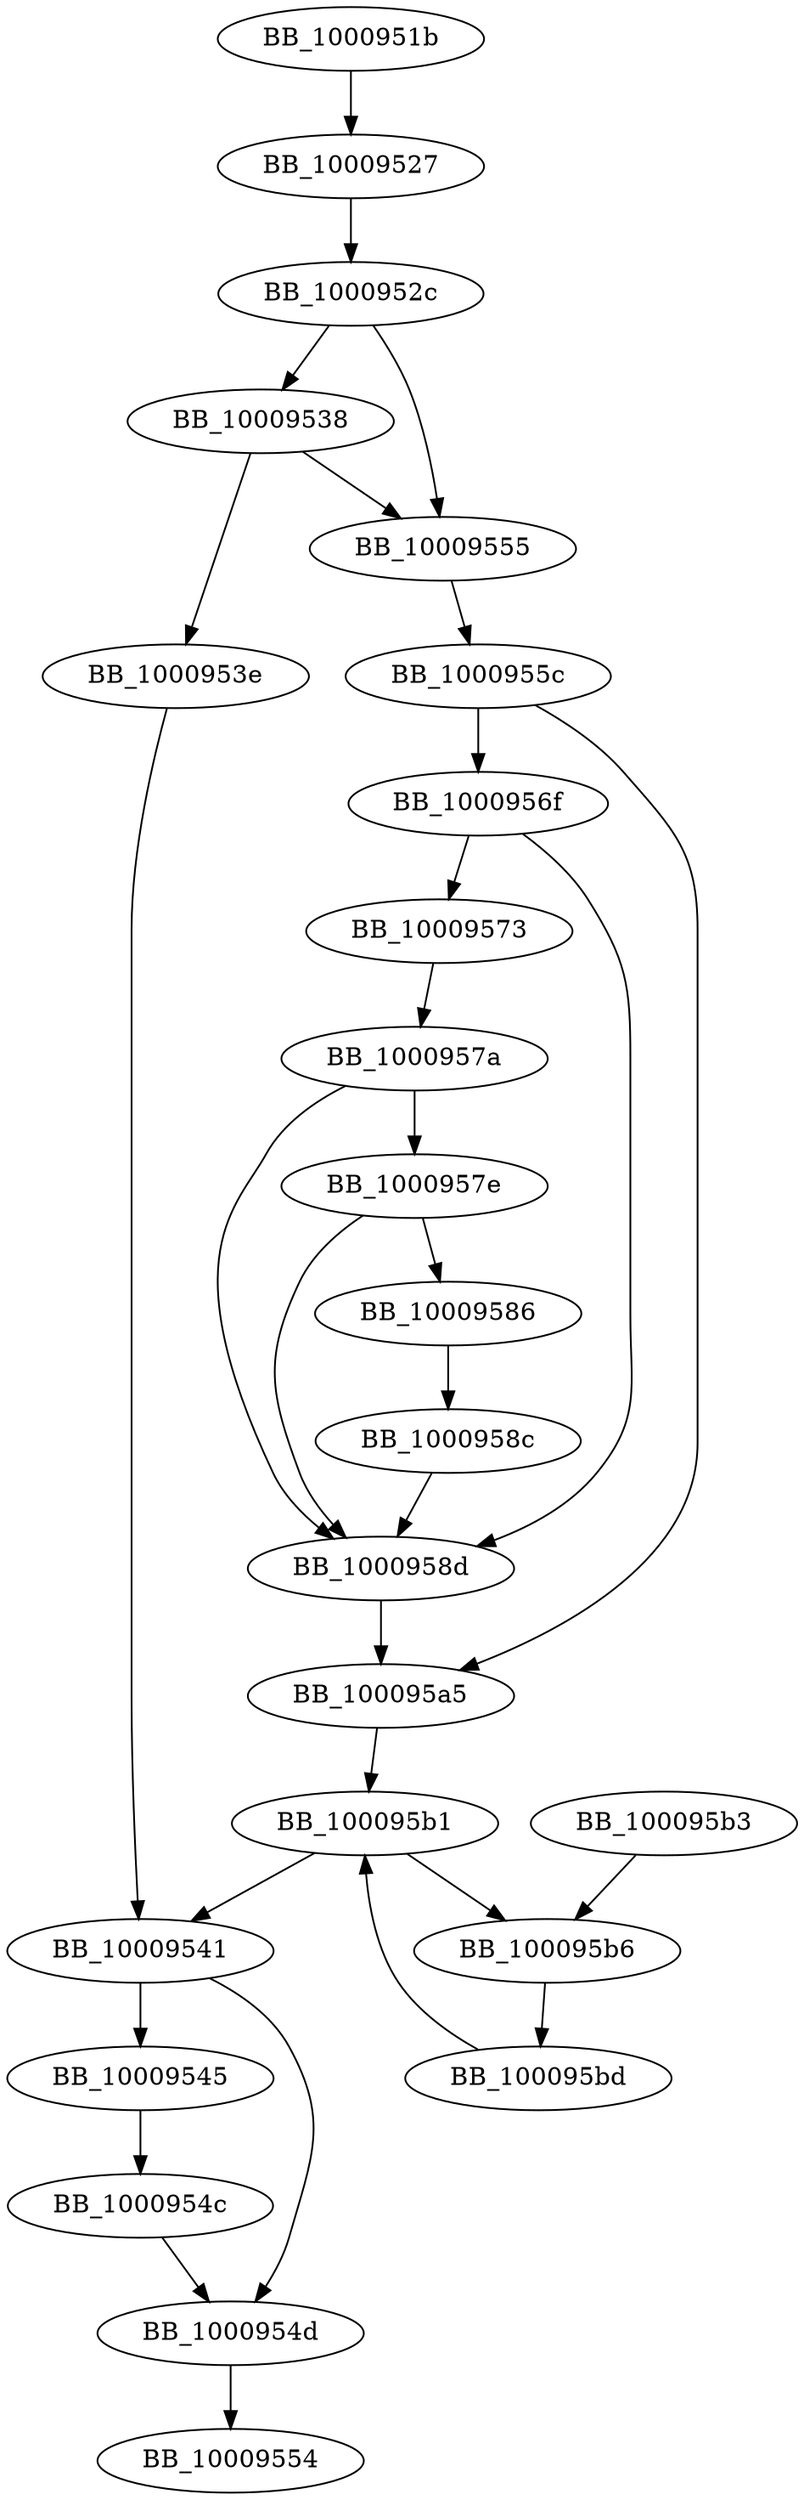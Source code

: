 DiGraph ___updatetmbcinfo{
BB_1000951b->BB_10009527
BB_10009527->BB_1000952c
BB_1000952c->BB_10009538
BB_1000952c->BB_10009555
BB_10009538->BB_1000953e
BB_10009538->BB_10009555
BB_1000953e->BB_10009541
BB_10009541->BB_10009545
BB_10009541->BB_1000954d
BB_10009545->BB_1000954c
BB_1000954c->BB_1000954d
BB_1000954d->BB_10009554
BB_10009555->BB_1000955c
BB_1000955c->BB_1000956f
BB_1000955c->BB_100095a5
BB_1000956f->BB_10009573
BB_1000956f->BB_1000958d
BB_10009573->BB_1000957a
BB_1000957a->BB_1000957e
BB_1000957a->BB_1000958d
BB_1000957e->BB_10009586
BB_1000957e->BB_1000958d
BB_10009586->BB_1000958c
BB_1000958c->BB_1000958d
BB_1000958d->BB_100095a5
BB_100095a5->BB_100095b1
BB_100095b1->BB_10009541
BB_100095b1->BB_100095b6
BB_100095b3->BB_100095b6
BB_100095b6->BB_100095bd
BB_100095bd->BB_100095b1
}
